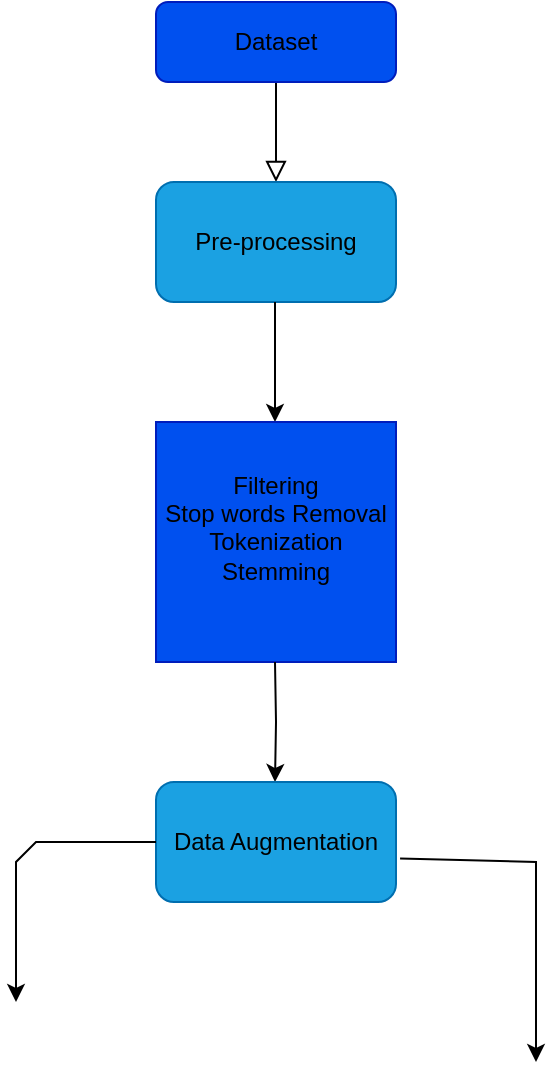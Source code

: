 <mxfile version="24.4.0" type="device">
  <diagram id="C5RBs43oDa-KdzZeNtuy" name="Page-1">
    <mxGraphModel dx="1050" dy="557" grid="1" gridSize="10" guides="1" tooltips="1" connect="1" arrows="1" fold="1" page="1" pageScale="1" pageWidth="827" pageHeight="1169" math="0" shadow="0">
      <root>
        <mxCell id="WIyWlLk6GJQsqaUBKTNV-0" />
        <mxCell id="WIyWlLk6GJQsqaUBKTNV-1" parent="WIyWlLk6GJQsqaUBKTNV-0" />
        <mxCell id="WIyWlLk6GJQsqaUBKTNV-2" value="" style="rounded=0;html=1;jettySize=auto;orthogonalLoop=1;fontSize=11;endArrow=block;endFill=0;endSize=8;strokeWidth=1;shadow=0;labelBackgroundColor=none;edgeStyle=orthogonalEdgeStyle;" parent="WIyWlLk6GJQsqaUBKTNV-1" source="WIyWlLk6GJQsqaUBKTNV-3" edge="1">
          <mxGeometry relative="1" as="geometry">
            <mxPoint x="220" y="170" as="targetPoint" />
          </mxGeometry>
        </mxCell>
        <mxCell id="WIyWlLk6GJQsqaUBKTNV-3" value="&lt;font&gt;Dataset&lt;/font&gt;" style="rounded=1;whiteSpace=wrap;html=1;fontSize=12;glass=0;strokeWidth=1;shadow=0;fillColor=#0050ef;strokeColor=#001DBC;fontColor=#000000;" parent="WIyWlLk6GJQsqaUBKTNV-1" vertex="1">
          <mxGeometry x="160" y="80" width="120" height="40" as="geometry" />
        </mxCell>
        <mxCell id="b-ePRG9XuqzqzTybMLfN-1" value="&lt;font color=&quot;#000000&quot;&gt;Pre-processing&lt;/font&gt;" style="rounded=1;whiteSpace=wrap;html=1;fillColor=#1ba1e2;fontColor=#e5d7d7;strokeColor=#006EAF;" vertex="1" parent="WIyWlLk6GJQsqaUBKTNV-1">
          <mxGeometry x="160" y="170" width="120" height="60" as="geometry" />
        </mxCell>
        <mxCell id="b-ePRG9XuqzqzTybMLfN-2" value="" style="endArrow=classic;html=1;rounded=0;" edge="1" parent="WIyWlLk6GJQsqaUBKTNV-1">
          <mxGeometry width="50" height="50" relative="1" as="geometry">
            <mxPoint x="219.5" y="230" as="sourcePoint" />
            <mxPoint x="219.5" y="290" as="targetPoint" />
          </mxGeometry>
        </mxCell>
        <mxCell id="b-ePRG9XuqzqzTybMLfN-5" value="Filtering&lt;div&gt;Stop words Removal&lt;/div&gt;&lt;div&gt;Tokenization&lt;/div&gt;&lt;div&gt;Stemming&lt;/div&gt;&lt;div&gt;&lt;br&gt;&lt;/div&gt;" style="whiteSpace=wrap;html=1;aspect=fixed;fillColor=#0050ef;fontColor=#000000;strokeColor=#001DBC;" vertex="1" parent="WIyWlLk6GJQsqaUBKTNV-1">
          <mxGeometry x="160" y="290" width="120" height="120" as="geometry" />
        </mxCell>
        <mxCell id="b-ePRG9XuqzqzTybMLfN-6" value="" style="endArrow=classic;html=1;rounded=0;" edge="1" parent="WIyWlLk6GJQsqaUBKTNV-1">
          <mxGeometry width="50" height="50" relative="1" as="geometry">
            <mxPoint x="219.5" y="410" as="sourcePoint" />
            <mxPoint x="219.5" y="470" as="targetPoint" />
            <Array as="points">
              <mxPoint x="220" y="440" />
            </Array>
          </mxGeometry>
        </mxCell>
        <mxCell id="b-ePRG9XuqzqzTybMLfN-7" value="Data Augmentation" style="rounded=1;whiteSpace=wrap;html=1;fillColor=#1ba1e2;fontColor=#000000;strokeColor=#006EAF;" vertex="1" parent="WIyWlLk6GJQsqaUBKTNV-1">
          <mxGeometry x="160" y="470" width="120" height="60" as="geometry" />
        </mxCell>
        <mxCell id="b-ePRG9XuqzqzTybMLfN-8" value="" style="endArrow=classic;html=1;rounded=0;exitX=1.017;exitY=0.637;exitDx=0;exitDy=0;exitPerimeter=0;" edge="1" parent="WIyWlLk6GJQsqaUBKTNV-1" source="b-ePRG9XuqzqzTybMLfN-7">
          <mxGeometry width="50" height="50" relative="1" as="geometry">
            <mxPoint x="290" y="510" as="sourcePoint" />
            <mxPoint x="350" y="610" as="targetPoint" />
            <Array as="points">
              <mxPoint x="350" y="510" />
            </Array>
          </mxGeometry>
        </mxCell>
        <mxCell id="b-ePRG9XuqzqzTybMLfN-9" value="" style="endArrow=classic;html=1;rounded=0;exitX=0;exitY=0.5;exitDx=0;exitDy=0;" edge="1" parent="WIyWlLk6GJQsqaUBKTNV-1" source="b-ePRG9XuqzqzTybMLfN-7">
          <mxGeometry width="50" height="50" relative="1" as="geometry">
            <mxPoint x="150" y="540" as="sourcePoint" />
            <mxPoint x="90" y="580" as="targetPoint" />
            <Array as="points">
              <mxPoint x="100" y="500" />
              <mxPoint x="90" y="510" />
            </Array>
          </mxGeometry>
        </mxCell>
      </root>
    </mxGraphModel>
  </diagram>
</mxfile>
